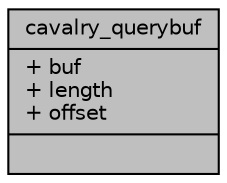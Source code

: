digraph "cavalry_querybuf"
{
 // INTERACTIVE_SVG=YES
 // LATEX_PDF_SIZE
  bgcolor="transparent";
  edge [fontname="Helvetica",fontsize="10",labelfontname="Helvetica",labelfontsize="10"];
  node [fontname="Helvetica",fontsize="10",shape=record];
  Node1 [label="{cavalry_querybuf\n|+ buf\l+ length\l+ offset\l|}",height=0.2,width=0.4,color="black", fillcolor="grey75", style="filled", fontcolor="black",tooltip=" "];
}
